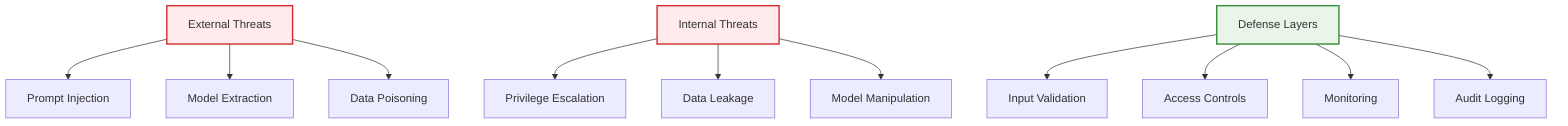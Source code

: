 graph TD
    classDef threat fill:#ffebee,stroke:#d32f2f,stroke-width:2px
    classDef defense fill:#e8f5e8,stroke:#388e3c,stroke-width:2px
    
    A[External Threats]:::threat --> B[Prompt Injection]
    A --> C[Model Extraction]
    A --> D[Data Poisoning]
    
    E[Internal Threats]:::threat --> F[Privilege Escalation]
    E --> G[Data Leakage]
    E --> H[Model Manipulation]
    
    I[Defense Layers]:::defense --> J[Input Validation]
    I --> K[Access Controls]
    I --> L[Monitoring]
    I --> M[Audit Logging]
